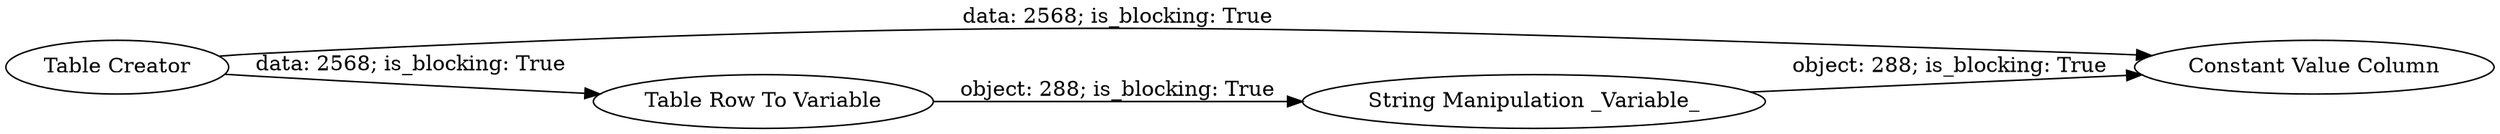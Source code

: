 digraph {
	"4903382144529031648_1" [label="Table Creator"]
	"4903382144529031648_3" [label="Constant Value Column"]
	"4903382144529031648_2" [label="String Manipulation _Variable_"]
	"4903382144529031648_4" [label="Table Row To Variable"]
	"4903382144529031648_1" -> "4903382144529031648_3" [label="data: 2568; is_blocking: True"]
	"4903382144529031648_2" -> "4903382144529031648_3" [label="object: 288; is_blocking: True"]
	"4903382144529031648_1" -> "4903382144529031648_4" [label="data: 2568; is_blocking: True"]
	"4903382144529031648_4" -> "4903382144529031648_2" [label="object: 288; is_blocking: True"]
	rankdir=LR
}
